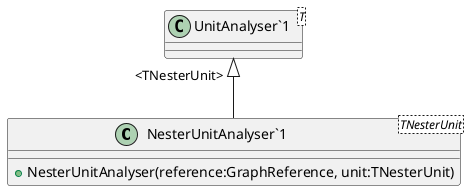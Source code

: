 @startuml
class "NesterUnitAnalyser`1"<TNesterUnit> {
    + NesterUnitAnalyser(reference:GraphReference, unit:TNesterUnit)
}
class "UnitAnalyser`1"<T> {
}
"UnitAnalyser`1" "<TNesterUnit>" <|-- "NesterUnitAnalyser`1"
@enduml
